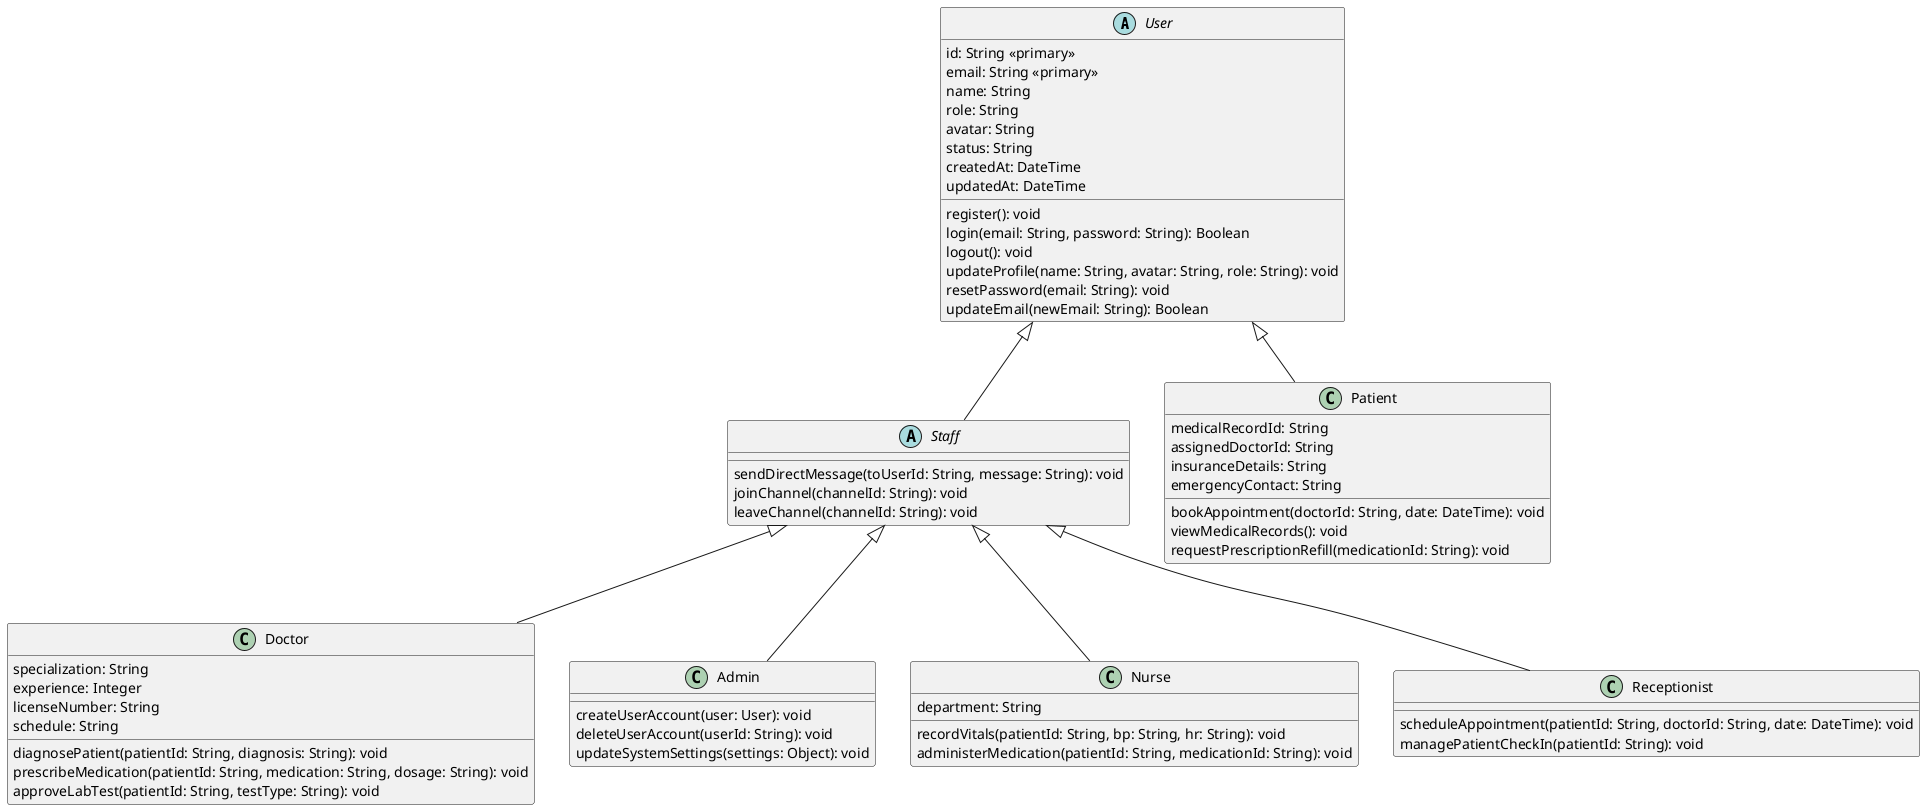 @startuml

abstract class User {
  {field} id: String <<primary>>
  {field} email: String <<primary>>
  {field} name: String
  {field} role: String
  {field} avatar: String
  {field} status: String
  {field} createdAt: DateTime
  {field} updatedAt: DateTime

  {method} register(): void
  {method} login(email: String, password: String): Boolean
  {method} logout(): void
  {method} updateProfile(name: String, avatar: String, role: String): void
  {method} resetPassword(email: String): void
  {method} updateEmail(newEmail: String): Boolean
}

abstract class Staff {
  {method} sendDirectMessage(toUserId: String, message: String): void
  {method} joinChannel(channelId: String): void
  {method} leaveChannel(channelId: String): void
}

class Patient {
  {field} medicalRecordId: String
  {field} assignedDoctorId: String
  {field} insuranceDetails: String
  {field} emergencyContact: String

  {method} bookAppointment(doctorId: String, date: DateTime): void
  {method} viewMedicalRecords(): void
  {method} requestPrescriptionRefill(medicationId: String): void
}

class Doctor {
  {field} specialization: String
  {field} experience: Integer
  {field} licenseNumber: String
  {field} schedule: String

  {method} diagnosePatient(patientId: String, diagnosis: String): void
  {method} prescribeMedication(patientId: String, medication: String, dosage: String): void
  {method} approveLabTest(patientId: String, testType: String): void
}

class Admin {
  {method} createUserAccount(user: User): void
  {method} deleteUserAccount(userId: String): void
  {method} updateSystemSettings(settings: Object): void
}

class Nurse {
  {field} department: String
  {method} recordVitals(patientId: String, bp: String, hr: String): void
  {method} administerMedication(patientId: String, medicationId: String): void
}

class Receptionist {
  {method} scheduleAppointment(patientId: String, doctorId: String, date: DateTime): void
  {method} managePatientCheckIn(patientId: String): void
}

User <|-- Patient
User <|-- Staff
Staff <|-- Doctor
Staff <|-- Nurse
Staff <|-- Admin
Staff <|-- Receptionist

@enduml

